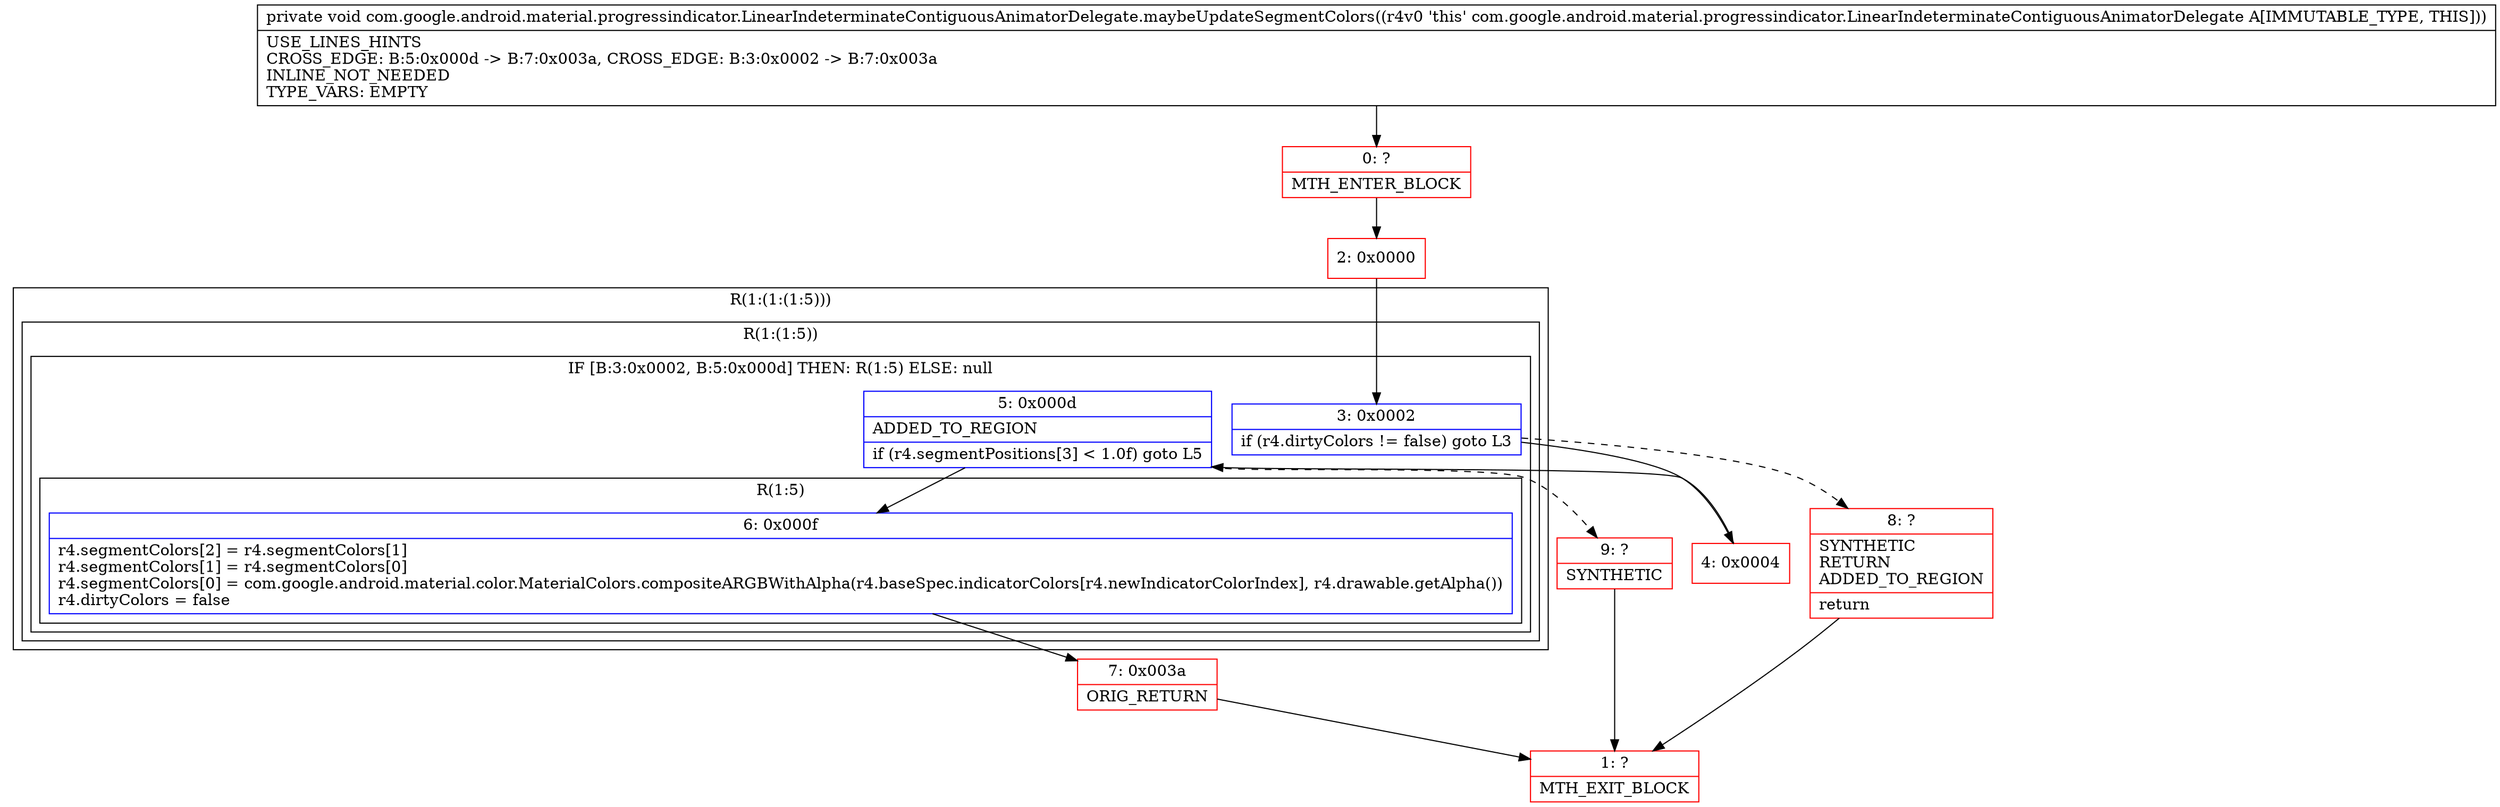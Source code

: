 digraph "CFG forcom.google.android.material.progressindicator.LinearIndeterminateContiguousAnimatorDelegate.maybeUpdateSegmentColors()V" {
subgraph cluster_Region_1097767753 {
label = "R(1:(1:(1:5)))";
node [shape=record,color=blue];
subgraph cluster_Region_803255968 {
label = "R(1:(1:5))";
node [shape=record,color=blue];
subgraph cluster_IfRegion_1534738104 {
label = "IF [B:3:0x0002, B:5:0x000d] THEN: R(1:5) ELSE: null";
node [shape=record,color=blue];
Node_3 [shape=record,label="{3\:\ 0x0002|if (r4.dirtyColors != false) goto L3\l}"];
Node_5 [shape=record,label="{5\:\ 0x000d|ADDED_TO_REGION\l|if (r4.segmentPositions[3] \< 1.0f) goto L5\l}"];
subgraph cluster_Region_933502464 {
label = "R(1:5)";
node [shape=record,color=blue];
Node_6 [shape=record,label="{6\:\ 0x000f|r4.segmentColors[2] = r4.segmentColors[1]\lr4.segmentColors[1] = r4.segmentColors[0]\lr4.segmentColors[0] = com.google.android.material.color.MaterialColors.compositeARGBWithAlpha(r4.baseSpec.indicatorColors[r4.newIndicatorColorIndex], r4.drawable.getAlpha())\lr4.dirtyColors = false\l}"];
}
}
}
}
Node_0 [shape=record,color=red,label="{0\:\ ?|MTH_ENTER_BLOCK\l}"];
Node_2 [shape=record,color=red,label="{2\:\ 0x0000}"];
Node_4 [shape=record,color=red,label="{4\:\ 0x0004}"];
Node_7 [shape=record,color=red,label="{7\:\ 0x003a|ORIG_RETURN\l}"];
Node_1 [shape=record,color=red,label="{1\:\ ?|MTH_EXIT_BLOCK\l}"];
Node_9 [shape=record,color=red,label="{9\:\ ?|SYNTHETIC\l}"];
Node_8 [shape=record,color=red,label="{8\:\ ?|SYNTHETIC\lRETURN\lADDED_TO_REGION\l|return\l}"];
MethodNode[shape=record,label="{private void com.google.android.material.progressindicator.LinearIndeterminateContiguousAnimatorDelegate.maybeUpdateSegmentColors((r4v0 'this' com.google.android.material.progressindicator.LinearIndeterminateContiguousAnimatorDelegate A[IMMUTABLE_TYPE, THIS]))  | USE_LINES_HINTS\lCROSS_EDGE: B:5:0x000d \-\> B:7:0x003a, CROSS_EDGE: B:3:0x0002 \-\> B:7:0x003a\lINLINE_NOT_NEEDED\lTYPE_VARS: EMPTY\l}"];
MethodNode -> Node_0;Node_3 -> Node_4;
Node_3 -> Node_8[style=dashed];
Node_5 -> Node_6;
Node_5 -> Node_9[style=dashed];
Node_6 -> Node_7;
Node_0 -> Node_2;
Node_2 -> Node_3;
Node_4 -> Node_5;
Node_7 -> Node_1;
Node_9 -> Node_1;
Node_8 -> Node_1;
}

